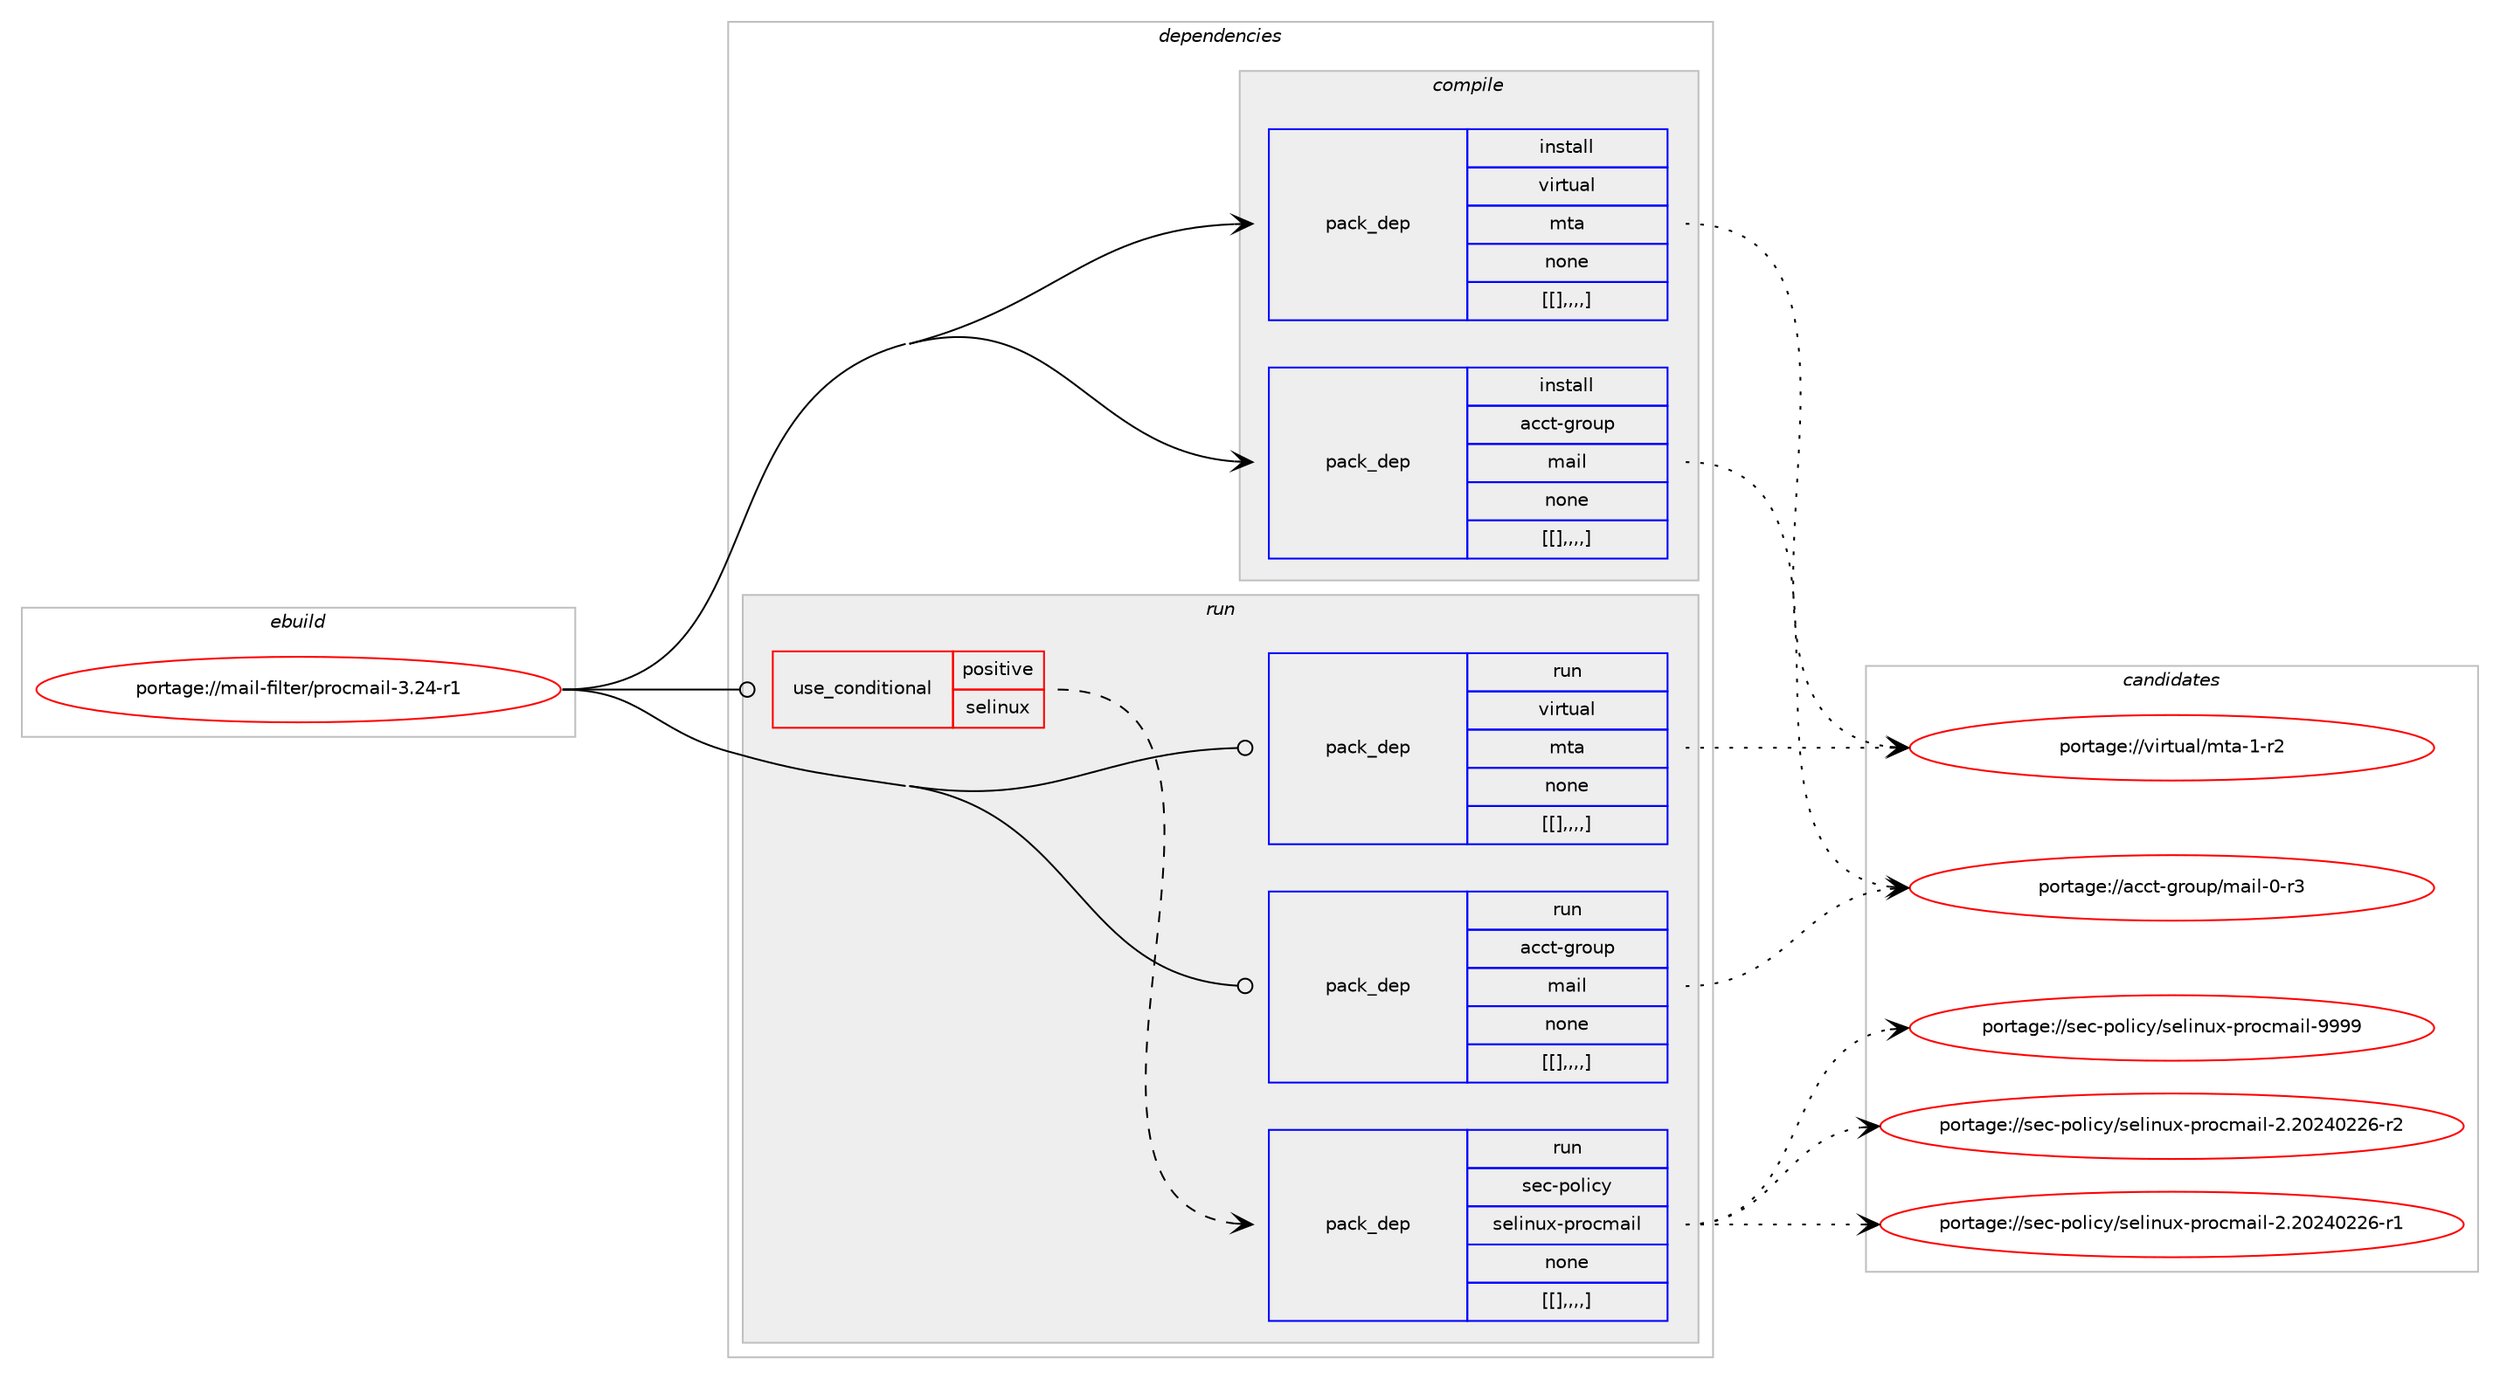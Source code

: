 digraph prolog {

# *************
# Graph options
# *************

newrank=true;
concentrate=true;
compound=true;
graph [rankdir=LR,fontname=Helvetica,fontsize=10,ranksep=1.5];#, ranksep=2.5, nodesep=0.2];
edge  [arrowhead=vee];
node  [fontname=Helvetica,fontsize=10];

# **********
# The ebuild
# **********

subgraph cluster_leftcol {
color=gray;
label=<<i>ebuild</i>>;
id [label="portage://mail-filter/procmail-3.24-r1", color=red, width=4, href="../mail-filter/procmail-3.24-r1.svg"];
}

# ****************
# The dependencies
# ****************

subgraph cluster_midcol {
color=gray;
label=<<i>dependencies</i>>;
subgraph cluster_compile {
fillcolor="#eeeeee";
style=filled;
label=<<i>compile</i>>;
subgraph pack217766 {
dependency293083 [label=<<TABLE BORDER="0" CELLBORDER="1" CELLSPACING="0" CELLPADDING="4" WIDTH="220"><TR><TD ROWSPAN="6" CELLPADDING="30">pack_dep</TD></TR><TR><TD WIDTH="110">install</TD></TR><TR><TD>acct-group</TD></TR><TR><TD>mail</TD></TR><TR><TD>none</TD></TR><TR><TD>[[],,,,]</TD></TR></TABLE>>, shape=none, color=blue];
}
id:e -> dependency293083:w [weight=20,style="solid",arrowhead="vee"];
subgraph pack217767 {
dependency293084 [label=<<TABLE BORDER="0" CELLBORDER="1" CELLSPACING="0" CELLPADDING="4" WIDTH="220"><TR><TD ROWSPAN="6" CELLPADDING="30">pack_dep</TD></TR><TR><TD WIDTH="110">install</TD></TR><TR><TD>virtual</TD></TR><TR><TD>mta</TD></TR><TR><TD>none</TD></TR><TR><TD>[[],,,,]</TD></TR></TABLE>>, shape=none, color=blue];
}
id:e -> dependency293084:w [weight=20,style="solid",arrowhead="vee"];
}
subgraph cluster_compileandrun {
fillcolor="#eeeeee";
style=filled;
label=<<i>compile and run</i>>;
}
subgraph cluster_run {
fillcolor="#eeeeee";
style=filled;
label=<<i>run</i>>;
subgraph cond72881 {
dependency293085 [label=<<TABLE BORDER="0" CELLBORDER="1" CELLSPACING="0" CELLPADDING="4"><TR><TD ROWSPAN="3" CELLPADDING="10">use_conditional</TD></TR><TR><TD>positive</TD></TR><TR><TD>selinux</TD></TR></TABLE>>, shape=none, color=red];
subgraph pack217768 {
dependency293086 [label=<<TABLE BORDER="0" CELLBORDER="1" CELLSPACING="0" CELLPADDING="4" WIDTH="220"><TR><TD ROWSPAN="6" CELLPADDING="30">pack_dep</TD></TR><TR><TD WIDTH="110">run</TD></TR><TR><TD>sec-policy</TD></TR><TR><TD>selinux-procmail</TD></TR><TR><TD>none</TD></TR><TR><TD>[[],,,,]</TD></TR></TABLE>>, shape=none, color=blue];
}
dependency293085:e -> dependency293086:w [weight=20,style="dashed",arrowhead="vee"];
}
id:e -> dependency293085:w [weight=20,style="solid",arrowhead="odot"];
subgraph pack217769 {
dependency293087 [label=<<TABLE BORDER="0" CELLBORDER="1" CELLSPACING="0" CELLPADDING="4" WIDTH="220"><TR><TD ROWSPAN="6" CELLPADDING="30">pack_dep</TD></TR><TR><TD WIDTH="110">run</TD></TR><TR><TD>acct-group</TD></TR><TR><TD>mail</TD></TR><TR><TD>none</TD></TR><TR><TD>[[],,,,]</TD></TR></TABLE>>, shape=none, color=blue];
}
id:e -> dependency293087:w [weight=20,style="solid",arrowhead="odot"];
subgraph pack217770 {
dependency293088 [label=<<TABLE BORDER="0" CELLBORDER="1" CELLSPACING="0" CELLPADDING="4" WIDTH="220"><TR><TD ROWSPAN="6" CELLPADDING="30">pack_dep</TD></TR><TR><TD WIDTH="110">run</TD></TR><TR><TD>virtual</TD></TR><TR><TD>mta</TD></TR><TR><TD>none</TD></TR><TR><TD>[[],,,,]</TD></TR></TABLE>>, shape=none, color=blue];
}
id:e -> dependency293088:w [weight=20,style="solid",arrowhead="odot"];
}
}

# **************
# The candidates
# **************

subgraph cluster_choices {
rank=same;
color=gray;
label=<<i>candidates</i>>;

subgraph choice217766 {
color=black;
nodesep=1;
choice97999911645103114111117112471099710510845484511451 [label="portage://acct-group/mail-0-r3", color=red, width=4,href="../acct-group/mail-0-r3.svg"];
dependency293083:e -> choice97999911645103114111117112471099710510845484511451:w [style=dotted,weight="100"];
}
subgraph choice217767 {
color=black;
nodesep=1;
choice11810511411611797108471091169745494511450 [label="portage://virtual/mta-1-r2", color=red, width=4,href="../virtual/mta-1-r2.svg"];
dependency293084:e -> choice11810511411611797108471091169745494511450:w [style=dotted,weight="100"];
}
subgraph choice217768 {
color=black;
nodesep=1;
choice115101994511211110810599121471151011081051101171204511211411199109971051084557575757 [label="portage://sec-policy/selinux-procmail-9999", color=red, width=4,href="../sec-policy/selinux-procmail-9999.svg"];
choice1151019945112111108105991214711510110810511011712045112114111991099710510845504650485052485050544511450 [label="portage://sec-policy/selinux-procmail-2.20240226-r2", color=red, width=4,href="../sec-policy/selinux-procmail-2.20240226-r2.svg"];
choice1151019945112111108105991214711510110810511011712045112114111991099710510845504650485052485050544511449 [label="portage://sec-policy/selinux-procmail-2.20240226-r1", color=red, width=4,href="../sec-policy/selinux-procmail-2.20240226-r1.svg"];
dependency293086:e -> choice115101994511211110810599121471151011081051101171204511211411199109971051084557575757:w [style=dotted,weight="100"];
dependency293086:e -> choice1151019945112111108105991214711510110810511011712045112114111991099710510845504650485052485050544511450:w [style=dotted,weight="100"];
dependency293086:e -> choice1151019945112111108105991214711510110810511011712045112114111991099710510845504650485052485050544511449:w [style=dotted,weight="100"];
}
subgraph choice217769 {
color=black;
nodesep=1;
choice97999911645103114111117112471099710510845484511451 [label="portage://acct-group/mail-0-r3", color=red, width=4,href="../acct-group/mail-0-r3.svg"];
dependency293087:e -> choice97999911645103114111117112471099710510845484511451:w [style=dotted,weight="100"];
}
subgraph choice217770 {
color=black;
nodesep=1;
choice11810511411611797108471091169745494511450 [label="portage://virtual/mta-1-r2", color=red, width=4,href="../virtual/mta-1-r2.svg"];
dependency293088:e -> choice11810511411611797108471091169745494511450:w [style=dotted,weight="100"];
}
}

}
